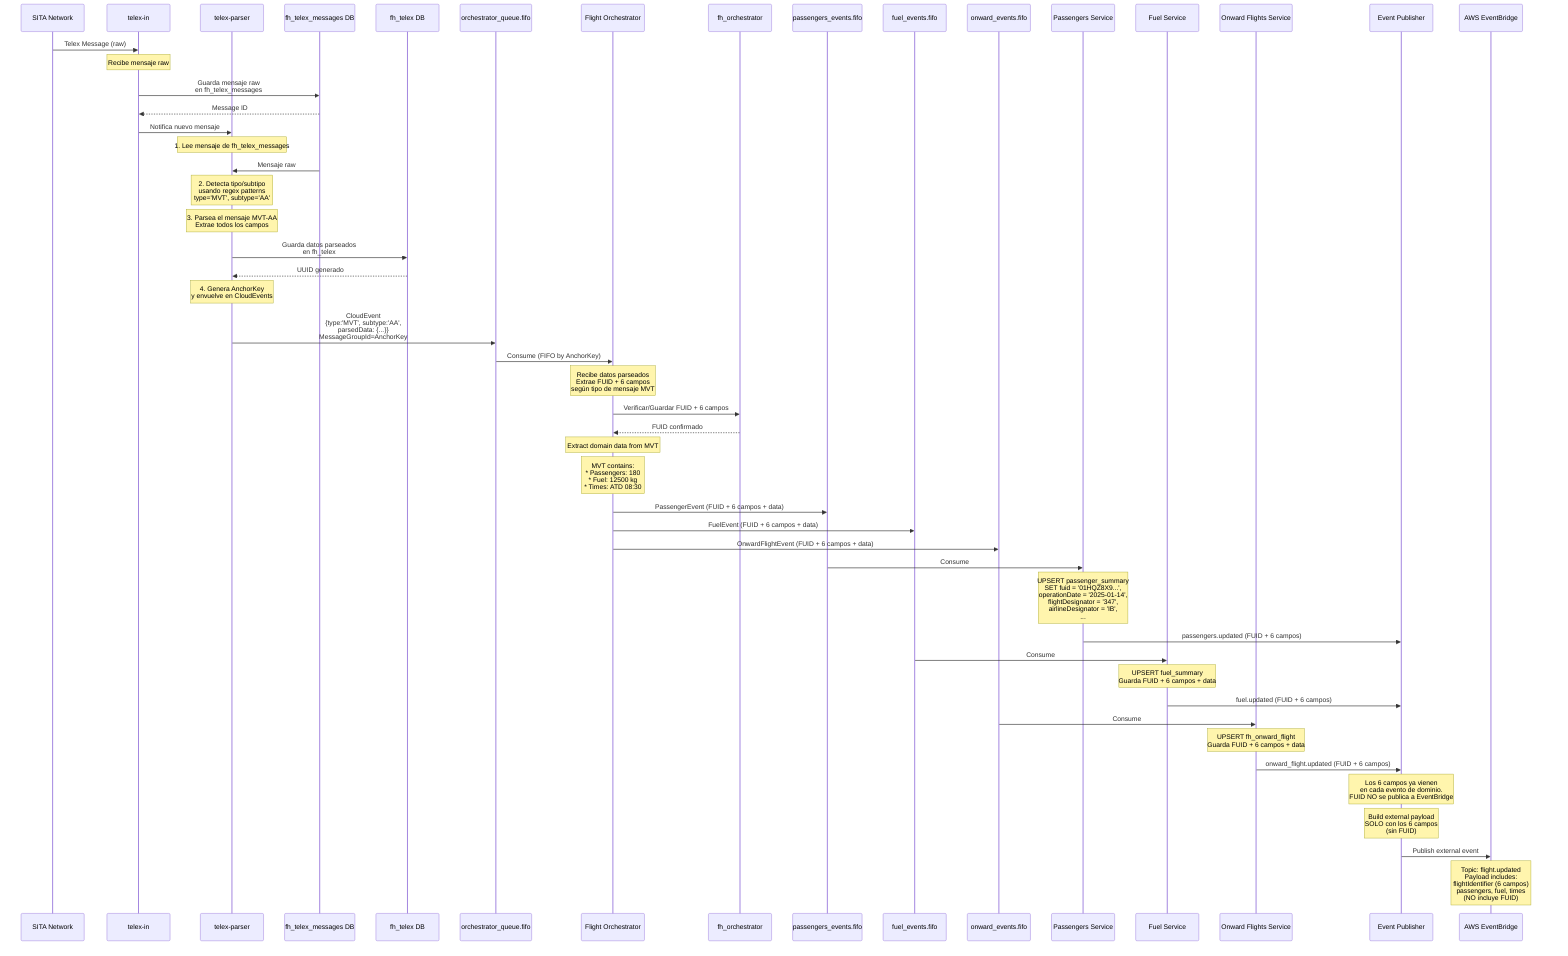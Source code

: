 sequenceDiagram
    participant SRC as SITA Network
    participant TIN as telex-in
    participant TPARSER as telex-parser
    participant TELMSGDB as fh_telex_messages DB
    participant TELDB as fh_telex DB
    participant ORCHQ as orchestrator_queue.fifo
    participant ORC as Flight Orchestrator
    participant DB as fh_orchestrator
    participant Q1 as passengers_events.fifo
    participant Q2 as fuel_events.fifo
    participant Q3 as onward_events.fifo
    participant PAX as Passengers Service
    participant FUEL as Fuel Service
    participant ONWARD as Onward Flights Service
    participant PUB as Event Publisher
    participant EB as AWS EventBridge

    SRC->>TIN: Telex Message (raw)
    Note over TIN: Recibe mensaje raw
    TIN->>TELMSGDB: Guarda mensaje raw<br/>en fh_telex_messages
    TELMSGDB-->>TIN: Message ID
    TIN->>TPARSER: Notifica nuevo mensaje

    Note over TPARSER: 1. Lee mensaje de fh_telex_messages
    TELMSGDB->>TPARSER: Mensaje raw
    Note over TPARSER: 2. Detecta tipo/subtipo<br/>usando regex patterns<br/>type='MVT', subtype='AA'
    Note over TPARSER: 3. Parsea el mensaje MVT-AA<br/>Extrae todos los campos
    TPARSER->>TELDB: Guarda datos parseados<br/>en fh_telex
    TELDB-->>TPARSER: UUID generado
    Note over TPARSER: 4. Genera AnchorKey<br/>y envuelve en CloudEvents
    TPARSER->>ORCHQ: CloudEvent<br/>{type:'MVT', subtype:'AA',<br/>parsedData: {...}}<br/>MessageGroupId=AnchorKey

    ORCHQ->>ORC: Consume (FIFO by AnchorKey)

    Note over ORC: Recibe datos parseados<br/>Extrae FUID + 6 campos<br/>según tipo de mensaje MVT
    ORC->>DB: Verificar/Guardar FUID + 6 campos
    DB-->>ORC: FUID confirmado

    Note over ORC: Extract domain data from MVT
    Note over ORC: MVT contains:<br/>* Passengers: 180<br/>* Fuel: 12500 kg<br/>* Times: ATD 08:30

    ORC->>Q1: PassengerEvent (FUID + 6 campos + data)
    ORC->>Q2: FuelEvent (FUID + 6 campos + data)
    ORC->>Q3: OnwardFlightEvent (FUID + 6 campos + data)

    Q1->>PAX: Consume
    Note over PAX: UPSERT passenger_summary<br/>SET fuid = '01HQZ8X9...',<br/>operationDate = '2025-01-14',<br/>flightDesignator = '347',<br/>airlineDesignator = 'IB',<br/>...
    PAX->>PUB: passengers.updated (FUID + 6 campos)

    Q2->>FUEL: Consume
    Note over FUEL: UPSERT fuel_summary<br/>Guarda FUID + 6 campos + data
    FUEL->>PUB: fuel.updated (FUID + 6 campos)

    Q3->>ONWARD: Consume
    Note over ONWARD: UPSERT fh_onward_flight<br/>Guarda FUID + 6 campos + data
    ONWARD->>PUB: onward_flight.updated (FUID + 6 campos)

    Note over PUB: Los 6 campos ya vienen<br/>en cada evento de dominio.<br/>FUID NO se publica a EventBridge

    Note over PUB: Build external payload<br/>SOLO con los 6 campos<br/>(sin FUID)

    PUB->>EB: Publish external event
    Note over EB: Topic: flight.updated<br/>Payload includes:<br/>flightIdentifier (6 campos)<br/>passengers, fuel, times<br/>(NO incluye FUID)